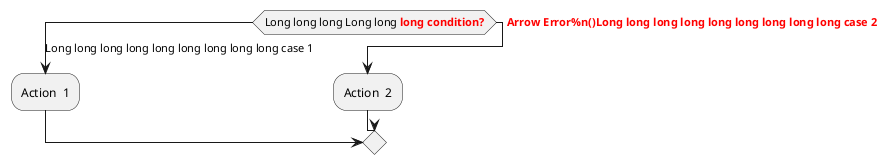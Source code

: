 {
  "sha1": "2crit609lk8t40x8nxo53l9nb8zm2cx",
  "insertion": {
    "when": "2024-05-30T20:48:19.958Z",
    "url": "https://forum.plantuml.net/14529/activity-style-allow-style-diamond-internal-label-external?show=15726#c15726",
    "user": "plantuml@gmail.com"
  }
}
@startuml

switch (Long long long Long long <b><color:red>long condition?)
case (Long long long long long long long long long case 1)
   :Action  1;
case (<b><color:red>Arrow Error%n()Long long long long long long long long long case 2)
   :Action  2;
endswitch

@enduml
